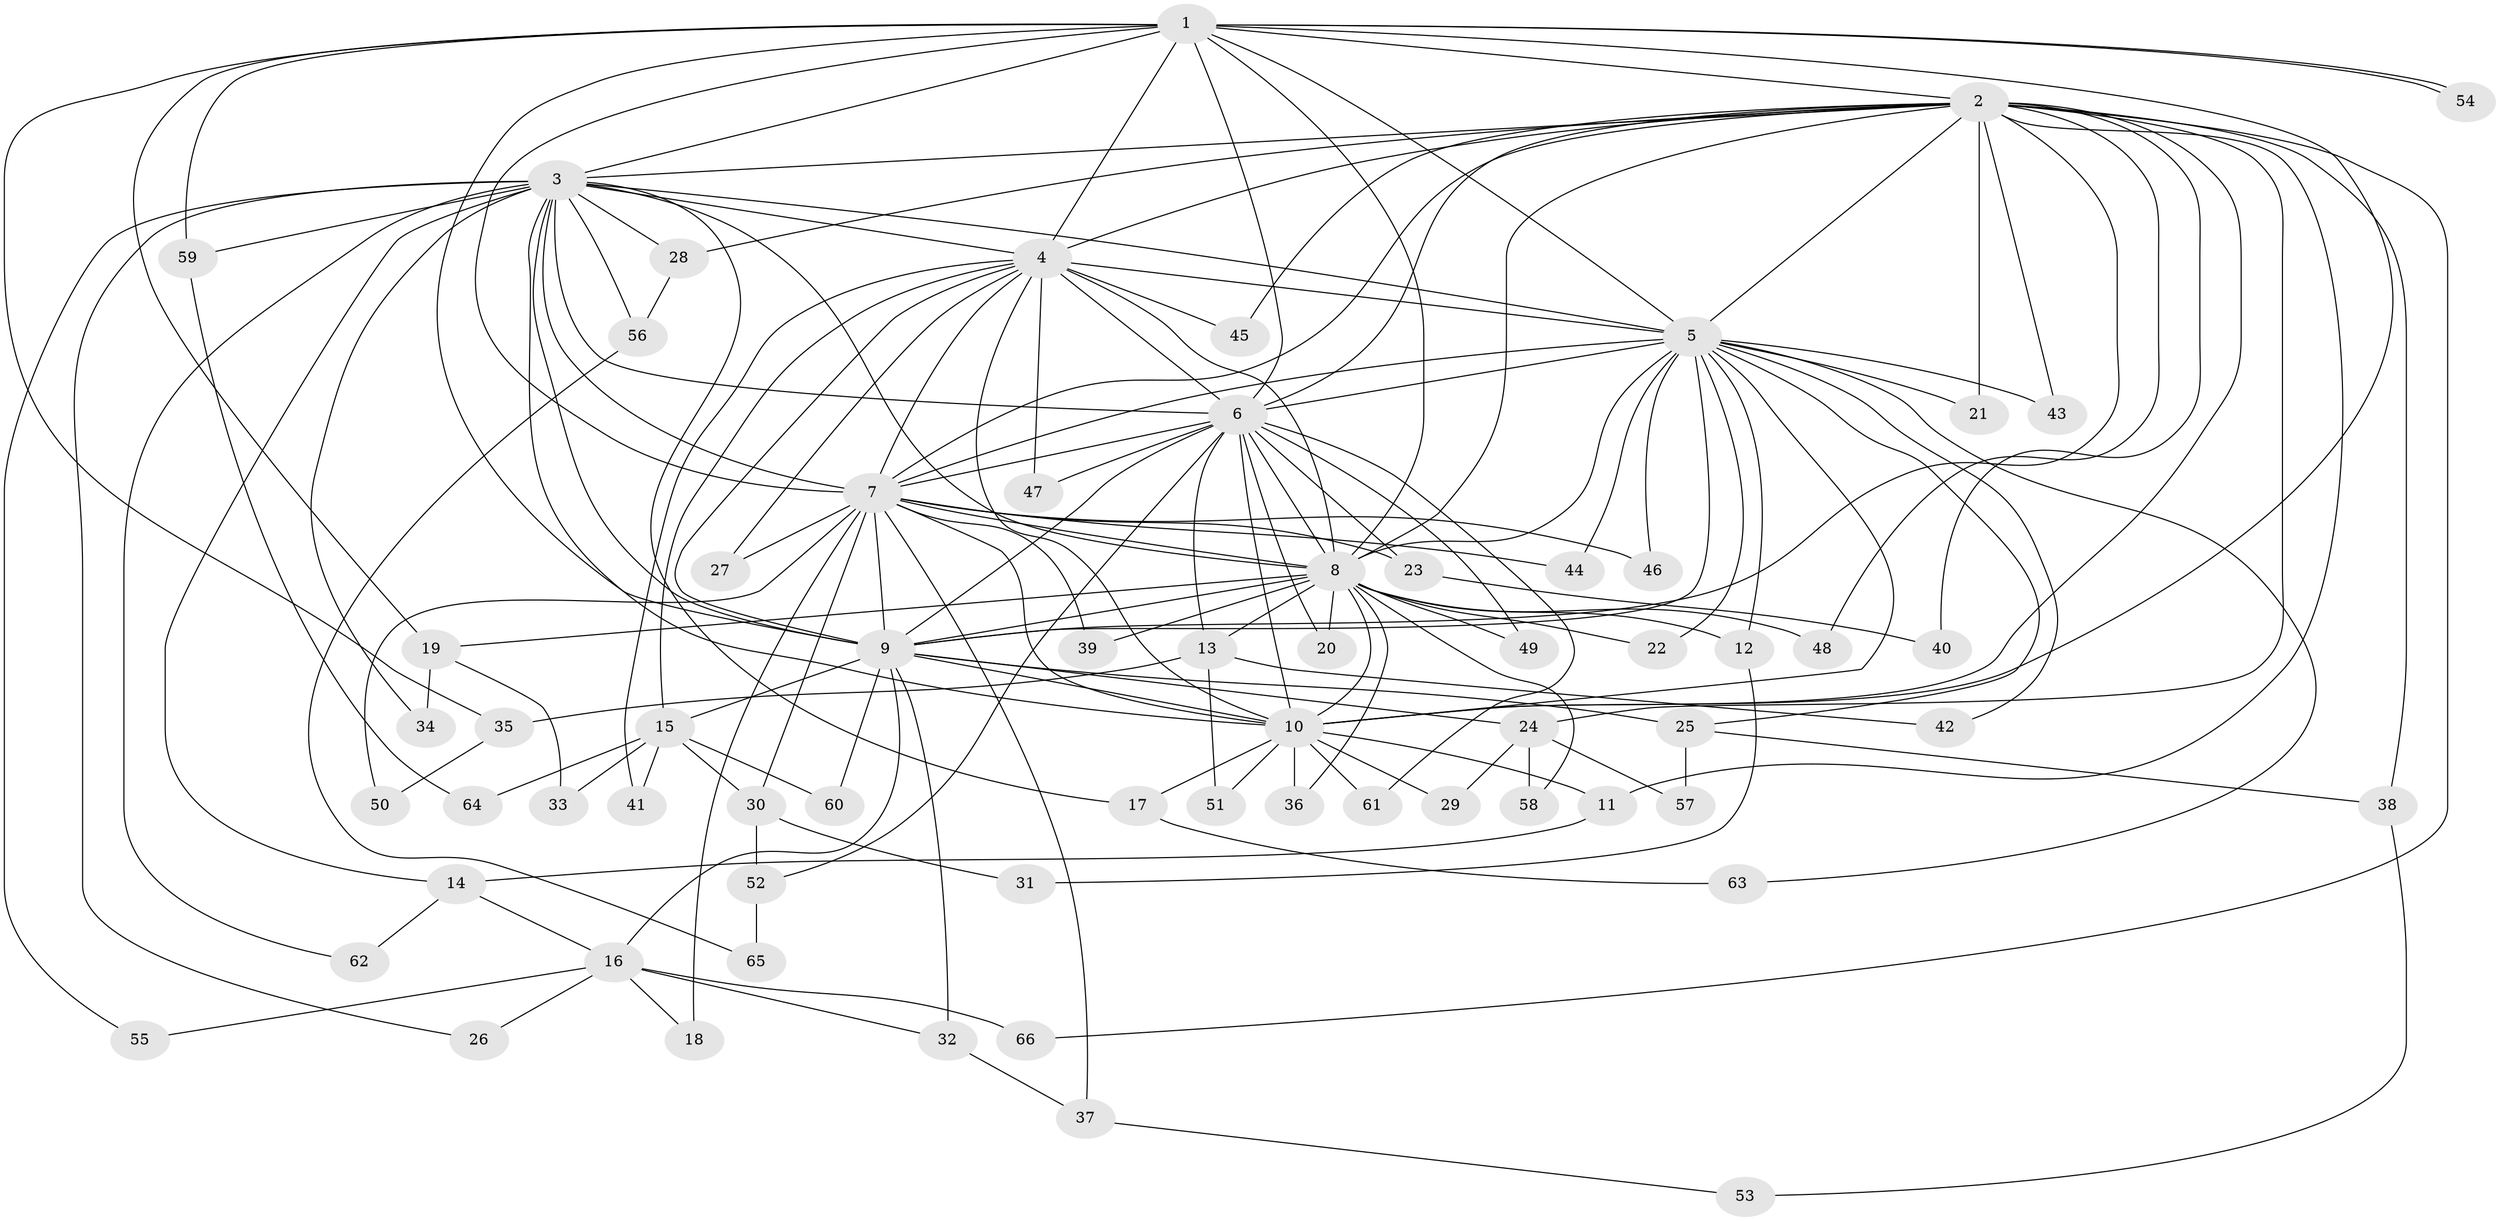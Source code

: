 // coarse degree distribution, {13: 0.0196078431372549, 20: 0.0196078431372549, 22: 0.0196078431372549, 11: 0.0196078431372549, 14: 0.0392156862745098, 16: 0.0196078431372549, 15: 0.0196078431372549, 2: 0.5686274509803921, 3: 0.17647058823529413, 5: 0.0392156862745098, 4: 0.0196078431372549, 9: 0.0196078431372549, 7: 0.0196078431372549}
// Generated by graph-tools (version 1.1) at 2025/41/03/06/25 10:41:31]
// undirected, 66 vertices, 157 edges
graph export_dot {
graph [start="1"]
  node [color=gray90,style=filled];
  1;
  2;
  3;
  4;
  5;
  6;
  7;
  8;
  9;
  10;
  11;
  12;
  13;
  14;
  15;
  16;
  17;
  18;
  19;
  20;
  21;
  22;
  23;
  24;
  25;
  26;
  27;
  28;
  29;
  30;
  31;
  32;
  33;
  34;
  35;
  36;
  37;
  38;
  39;
  40;
  41;
  42;
  43;
  44;
  45;
  46;
  47;
  48;
  49;
  50;
  51;
  52;
  53;
  54;
  55;
  56;
  57;
  58;
  59;
  60;
  61;
  62;
  63;
  64;
  65;
  66;
  1 -- 2;
  1 -- 3;
  1 -- 4;
  1 -- 5;
  1 -- 6;
  1 -- 7;
  1 -- 8;
  1 -- 9;
  1 -- 10;
  1 -- 19;
  1 -- 35;
  1 -- 54;
  1 -- 54;
  1 -- 59;
  2 -- 3;
  2 -- 4;
  2 -- 5;
  2 -- 6;
  2 -- 7;
  2 -- 8;
  2 -- 9;
  2 -- 10;
  2 -- 11;
  2 -- 21;
  2 -- 24;
  2 -- 28;
  2 -- 38;
  2 -- 40;
  2 -- 43;
  2 -- 45;
  2 -- 48;
  2 -- 66;
  3 -- 4;
  3 -- 5;
  3 -- 6;
  3 -- 7;
  3 -- 8;
  3 -- 9;
  3 -- 10;
  3 -- 14;
  3 -- 17;
  3 -- 26;
  3 -- 28;
  3 -- 34;
  3 -- 55;
  3 -- 56;
  3 -- 59;
  3 -- 62;
  4 -- 5;
  4 -- 6;
  4 -- 7;
  4 -- 8;
  4 -- 9;
  4 -- 10;
  4 -- 15;
  4 -- 27;
  4 -- 41;
  4 -- 45;
  4 -- 47;
  5 -- 6;
  5 -- 7;
  5 -- 8;
  5 -- 9;
  5 -- 10;
  5 -- 12;
  5 -- 21;
  5 -- 22;
  5 -- 25;
  5 -- 42;
  5 -- 43;
  5 -- 44;
  5 -- 46;
  5 -- 63;
  6 -- 7;
  6 -- 8;
  6 -- 9;
  6 -- 10;
  6 -- 13;
  6 -- 20;
  6 -- 23;
  6 -- 47;
  6 -- 49;
  6 -- 52;
  6 -- 61;
  7 -- 8;
  7 -- 9;
  7 -- 10;
  7 -- 18;
  7 -- 23;
  7 -- 27;
  7 -- 30;
  7 -- 37;
  7 -- 39;
  7 -- 44;
  7 -- 46;
  7 -- 50;
  8 -- 9;
  8 -- 10;
  8 -- 12;
  8 -- 13;
  8 -- 19;
  8 -- 20;
  8 -- 22;
  8 -- 36;
  8 -- 39;
  8 -- 48;
  8 -- 49;
  8 -- 58;
  9 -- 10;
  9 -- 15;
  9 -- 16;
  9 -- 24;
  9 -- 25;
  9 -- 32;
  9 -- 60;
  10 -- 11;
  10 -- 17;
  10 -- 29;
  10 -- 36;
  10 -- 51;
  10 -- 61;
  11 -- 14;
  12 -- 31;
  13 -- 35;
  13 -- 42;
  13 -- 51;
  14 -- 16;
  14 -- 62;
  15 -- 30;
  15 -- 33;
  15 -- 41;
  15 -- 60;
  15 -- 64;
  16 -- 18;
  16 -- 26;
  16 -- 32;
  16 -- 55;
  16 -- 66;
  17 -- 63;
  19 -- 33;
  19 -- 34;
  23 -- 40;
  24 -- 29;
  24 -- 57;
  24 -- 58;
  25 -- 38;
  25 -- 57;
  28 -- 56;
  30 -- 31;
  30 -- 52;
  32 -- 37;
  35 -- 50;
  37 -- 53;
  38 -- 53;
  52 -- 65;
  56 -- 65;
  59 -- 64;
}
